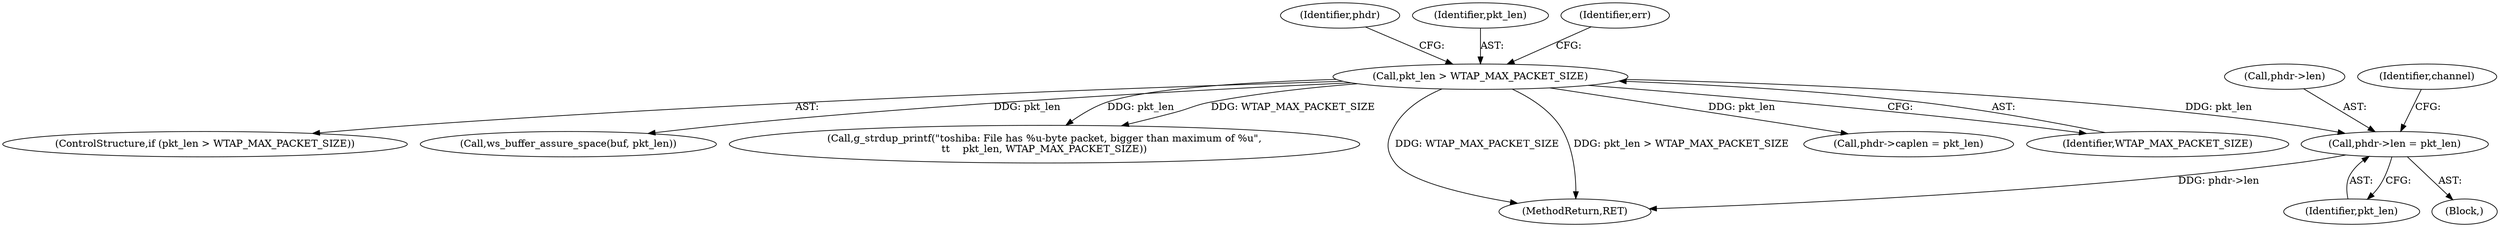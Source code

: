 digraph "0_wireshark_3270dfac43da861c714df76513456b46765ff47f@pointer" {
"1000316" [label="(Call,phdr->len = pkt_len)"];
"1000258" [label="(Call,pkt_len > WTAP_MAX_PACKET_SIZE)"];
"1000260" [label="(Identifier,WTAP_MAX_PACKET_SIZE)"];
"1000317" [label="(Call,phdr->len)"];
"1000114" [label="(Block,)"];
"1000320" [label="(Identifier,pkt_len)"];
"1000323" [label="(Identifier,channel)"];
"1000316" [label="(Call,phdr->len = pkt_len)"];
"1000257" [label="(ControlStructure,if (pkt_len > WTAP_MAX_PACKET_SIZE))"];
"1000399" [label="(Call,ws_buffer_assure_space(buf, pkt_len))"];
"1000269" [label="(Call,g_strdup_printf(\"toshiba: File has %u-byte packet, bigger than maximum of %u\",\n\t\t    pkt_len, WTAP_MAX_PACKET_SIZE))"];
"1000476" [label="(MethodReturn,RET)"];
"1000277" [label="(Identifier,phdr)"];
"1000259" [label="(Identifier,pkt_len)"];
"1000311" [label="(Call,phdr->caplen = pkt_len)"];
"1000264" [label="(Identifier,err)"];
"1000258" [label="(Call,pkt_len > WTAP_MAX_PACKET_SIZE)"];
"1000316" -> "1000114"  [label="AST: "];
"1000316" -> "1000320"  [label="CFG: "];
"1000317" -> "1000316"  [label="AST: "];
"1000320" -> "1000316"  [label="AST: "];
"1000323" -> "1000316"  [label="CFG: "];
"1000316" -> "1000476"  [label="DDG: phdr->len"];
"1000258" -> "1000316"  [label="DDG: pkt_len"];
"1000258" -> "1000257"  [label="AST: "];
"1000258" -> "1000260"  [label="CFG: "];
"1000259" -> "1000258"  [label="AST: "];
"1000260" -> "1000258"  [label="AST: "];
"1000264" -> "1000258"  [label="CFG: "];
"1000277" -> "1000258"  [label="CFG: "];
"1000258" -> "1000476"  [label="DDG: WTAP_MAX_PACKET_SIZE"];
"1000258" -> "1000476"  [label="DDG: pkt_len > WTAP_MAX_PACKET_SIZE"];
"1000258" -> "1000269"  [label="DDG: pkt_len"];
"1000258" -> "1000269"  [label="DDG: WTAP_MAX_PACKET_SIZE"];
"1000258" -> "1000311"  [label="DDG: pkt_len"];
"1000258" -> "1000399"  [label="DDG: pkt_len"];
}
